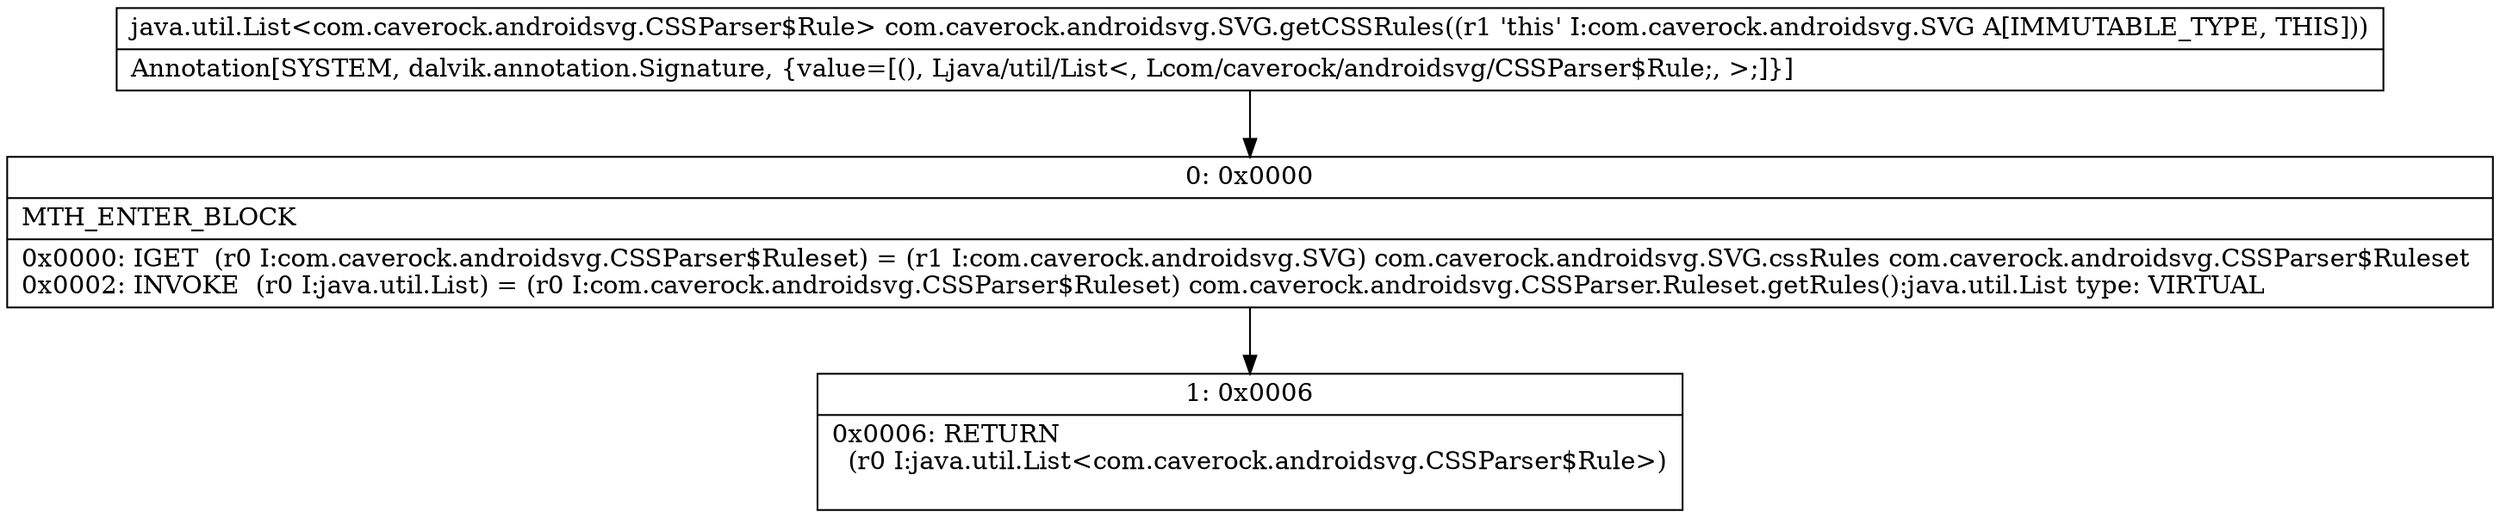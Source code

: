 digraph "CFG forcom.caverock.androidsvg.SVG.getCSSRules()Ljava\/util\/List;" {
Node_0 [shape=record,label="{0\:\ 0x0000|MTH_ENTER_BLOCK\l|0x0000: IGET  (r0 I:com.caverock.androidsvg.CSSParser$Ruleset) = (r1 I:com.caverock.androidsvg.SVG) com.caverock.androidsvg.SVG.cssRules com.caverock.androidsvg.CSSParser$Ruleset \l0x0002: INVOKE  (r0 I:java.util.List) = (r0 I:com.caverock.androidsvg.CSSParser$Ruleset) com.caverock.androidsvg.CSSParser.Ruleset.getRules():java.util.List type: VIRTUAL \l}"];
Node_1 [shape=record,label="{1\:\ 0x0006|0x0006: RETURN  \l  (r0 I:java.util.List\<com.caverock.androidsvg.CSSParser$Rule\>)\l \l}"];
MethodNode[shape=record,label="{java.util.List\<com.caverock.androidsvg.CSSParser$Rule\> com.caverock.androidsvg.SVG.getCSSRules((r1 'this' I:com.caverock.androidsvg.SVG A[IMMUTABLE_TYPE, THIS]))  | Annotation[SYSTEM, dalvik.annotation.Signature, \{value=[(), Ljava\/util\/List\<, Lcom\/caverock\/androidsvg\/CSSParser$Rule;, \>;]\}]\l}"];
MethodNode -> Node_0;
Node_0 -> Node_1;
}

